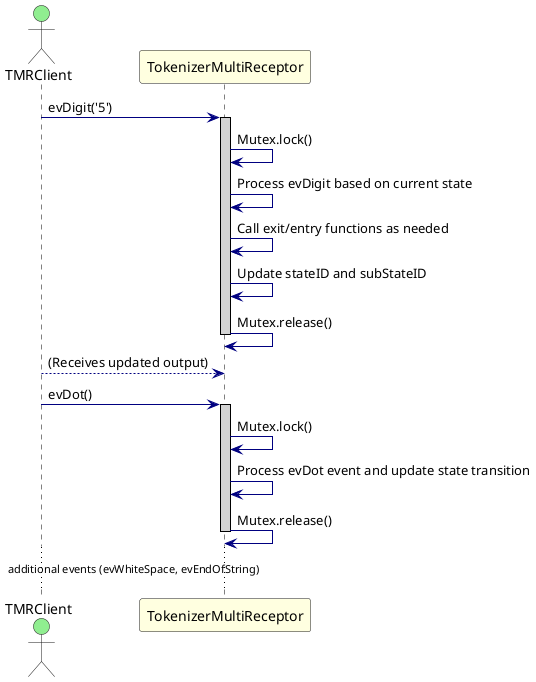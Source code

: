 @startuml MultipleReceptorPattern_SequenceDiagram

skinparam sequence {
    ActorBackgroundColor LightGreen
    ParticipantBackgroundColor LightYellow
    LifeLineBorderColor Black
    LifeLineBackgroundColor LightGray
    ArrowColor Navy
}

actor "TMRClient" as Client
participant "TokenizerMultiReceptor" as TMR

Client -> TMR : evDigit('5')
activate TMR
TMR -> TMR : Mutex.lock()
TMR -> TMR : Process evDigit based on current state
TMR -> TMR : Call exit/entry functions as needed
TMR -> TMR : Update stateID and subStateID
TMR -> TMR : Mutex.release()
deactivate TMR
Client --> TMR : (Receives updated output)

Client -> TMR : evDot()
activate TMR
TMR -> TMR : Mutex.lock()
TMR -> TMR : Process evDot event and update state transition
TMR -> TMR : Mutex.release()
deactivate TMR

...additional events (evWhiteSpace, evEndOfString)...

@enduml
